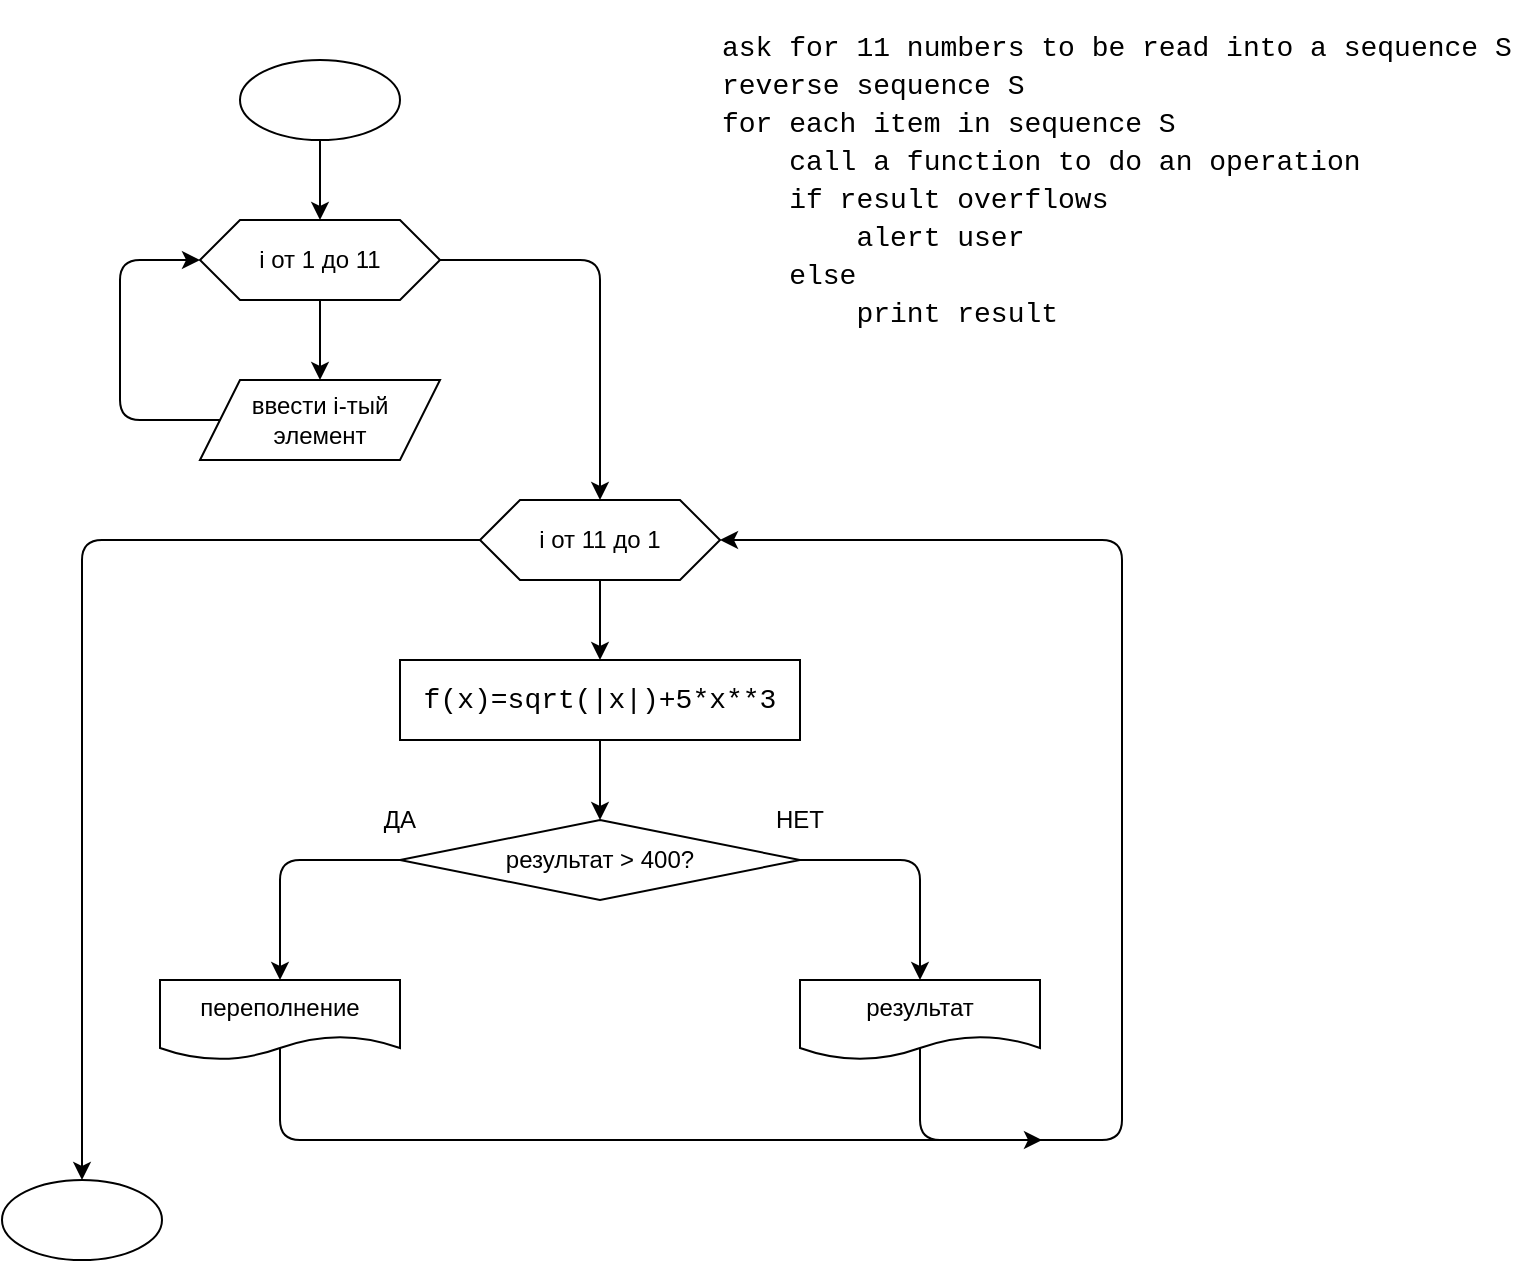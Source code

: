 <mxfile version="14.6.13" type="device"><diagram id="KFx2BRepjb7iHvAI_gD0" name="Страница 1"><mxGraphModel dx="1024" dy="632" grid="1" gridSize="10" guides="1" tooltips="1" connect="1" arrows="1" fold="1" page="1" pageScale="1" pageWidth="827" pageHeight="1169" math="0" shadow="0"><root><mxCell id="0"/><mxCell id="1" parent="0"/><mxCell id="w0CiTFQqrkXAQAb7KmKg-1" value="" style="ellipse;whiteSpace=wrap;html=1;" vertex="1" parent="1"><mxGeometry x="199" y="40" width="80" height="40" as="geometry"/></mxCell><mxCell id="w0CiTFQqrkXAQAb7KmKg-2" value="" style="endArrow=classic;html=1;exitX=0.5;exitY=1;exitDx=0;exitDy=0;" edge="1" parent="1" source="w0CiTFQqrkXAQAb7KmKg-1"><mxGeometry width="50" height="50" relative="1" as="geometry"><mxPoint x="309" y="350" as="sourcePoint"/><mxPoint x="239" y="120" as="targetPoint"/></mxGeometry></mxCell><mxCell id="w0CiTFQqrkXAQAb7KmKg-3" value="i от 1 до 11" style="shape=hexagon;perimeter=hexagonPerimeter2;whiteSpace=wrap;html=1;fixedSize=1;" vertex="1" parent="1"><mxGeometry x="179" y="120" width="120" height="40" as="geometry"/></mxCell><mxCell id="w0CiTFQqrkXAQAb7KmKg-4" value="ввести i-тый элемент" style="shape=parallelogram;perimeter=parallelogramPerimeter;whiteSpace=wrap;html=1;fixedSize=1;" vertex="1" parent="1"><mxGeometry x="179" y="200" width="120" height="40" as="geometry"/></mxCell><mxCell id="w0CiTFQqrkXAQAb7KmKg-5" value="" style="endArrow=classic;html=1;exitX=0.5;exitY=1;exitDx=0;exitDy=0;entryX=0.5;entryY=0;entryDx=0;entryDy=0;" edge="1" parent="1" source="w0CiTFQqrkXAQAb7KmKg-3" target="w0CiTFQqrkXAQAb7KmKg-4"><mxGeometry width="50" height="50" relative="1" as="geometry"><mxPoint x="419" y="200" as="sourcePoint"/><mxPoint x="469" y="150" as="targetPoint"/></mxGeometry></mxCell><mxCell id="w0CiTFQqrkXAQAb7KmKg-6" value="" style="endArrow=classic;html=1;exitX=0;exitY=0.5;exitDx=0;exitDy=0;entryX=0;entryY=0.5;entryDx=0;entryDy=0;" edge="1" parent="1" source="w0CiTFQqrkXAQAb7KmKg-4" target="w0CiTFQqrkXAQAb7KmKg-3"><mxGeometry width="50" height="50" relative="1" as="geometry"><mxPoint x="309" y="340" as="sourcePoint"/><mxPoint x="359" y="290" as="targetPoint"/><Array as="points"><mxPoint x="139" y="220"/><mxPoint x="139" y="140"/></Array></mxGeometry></mxCell><mxCell id="w0CiTFQqrkXAQAb7KmKg-7" value="i от 11 до 1" style="shape=hexagon;perimeter=hexagonPerimeter2;whiteSpace=wrap;html=1;fixedSize=1;" vertex="1" parent="1"><mxGeometry x="319" y="260" width="120" height="40" as="geometry"/></mxCell><mxCell id="w0CiTFQqrkXAQAb7KmKg-8" value="" style="endArrow=classic;html=1;exitX=1;exitY=0.5;exitDx=0;exitDy=0;entryX=0.5;entryY=0;entryDx=0;entryDy=0;" edge="1" parent="1" source="w0CiTFQqrkXAQAb7KmKg-3" target="w0CiTFQqrkXAQAb7KmKg-7"><mxGeometry width="50" height="50" relative="1" as="geometry"><mxPoint x="309" y="340" as="sourcePoint"/><mxPoint x="359" y="290" as="targetPoint"/><Array as="points"><mxPoint x="379" y="140"/></Array></mxGeometry></mxCell><mxCell id="w0CiTFQqrkXAQAb7KmKg-9" value="" style="endArrow=classic;html=1;exitX=0.5;exitY=1;exitDx=0;exitDy=0;" edge="1" parent="1" source="w0CiTFQqrkXAQAb7KmKg-7" target="w0CiTFQqrkXAQAb7KmKg-10"><mxGeometry width="50" height="50" relative="1" as="geometry"><mxPoint x="309" y="360" as="sourcePoint"/><mxPoint x="379" y="340" as="targetPoint"/></mxGeometry></mxCell><mxCell id="w0CiTFQqrkXAQAb7KmKg-10" value="&lt;div style=&quot;font-family: &amp;#34;consolas&amp;#34; , &amp;#34;courier new&amp;#34; , monospace ; font-size: 14px ; line-height: 19px&quot;&gt;f(x)=sqrt(|x|)+5*x**3&lt;/div&gt;" style="rounded=0;whiteSpace=wrap;html=1;" vertex="1" parent="1"><mxGeometry x="279" y="340" width="200" height="40" as="geometry"/></mxCell><mxCell id="w0CiTFQqrkXAQAb7KmKg-11" value="результат &amp;gt; 400?" style="rhombus;whiteSpace=wrap;html=1;" vertex="1" parent="1"><mxGeometry x="279" y="420" width="200" height="40" as="geometry"/></mxCell><mxCell id="w0CiTFQqrkXAQAb7KmKg-12" value="" style="endArrow=classic;html=1;exitX=0.5;exitY=1;exitDx=0;exitDy=0;entryX=0.5;entryY=0;entryDx=0;entryDy=0;" edge="1" parent="1" source="w0CiTFQqrkXAQAb7KmKg-10" target="w0CiTFQqrkXAQAb7KmKg-11"><mxGeometry width="50" height="50" relative="1" as="geometry"><mxPoint x="309" y="360" as="sourcePoint"/><mxPoint x="359" y="310" as="targetPoint"/></mxGeometry></mxCell><mxCell id="w0CiTFQqrkXAQAb7KmKg-13" value="ДА" style="text;html=1;strokeColor=none;fillColor=none;align=center;verticalAlign=middle;whiteSpace=wrap;rounded=0;" vertex="1" parent="1"><mxGeometry x="259" y="410" width="40" height="20" as="geometry"/></mxCell><mxCell id="w0CiTFQqrkXAQAb7KmKg-14" value="НЕТ" style="text;html=1;strokeColor=none;fillColor=none;align=center;verticalAlign=middle;whiteSpace=wrap;rounded=0;" vertex="1" parent="1"><mxGeometry x="459" y="410" width="40" height="20" as="geometry"/></mxCell><mxCell id="w0CiTFQqrkXAQAb7KmKg-16" value="" style="endArrow=classic;html=1;exitX=0;exitY=0.5;exitDx=0;exitDy=0;entryX=0.5;entryY=0;entryDx=0;entryDy=0;" edge="1" parent="1" source="w0CiTFQqrkXAQAb7KmKg-11" target="w0CiTFQqrkXAQAb7KmKg-15"><mxGeometry width="50" height="50" relative="1" as="geometry"><mxPoint x="309" y="360" as="sourcePoint"/><mxPoint x="359" y="310" as="targetPoint"/><Array as="points"><mxPoint x="219" y="440"/></Array></mxGeometry></mxCell><mxCell id="w0CiTFQqrkXAQAb7KmKg-18" value="" style="endArrow=classic;html=1;exitX=1;exitY=0.5;exitDx=0;exitDy=0;entryX=0.5;entryY=0;entryDx=0;entryDy=0;" edge="1" parent="1" source="w0CiTFQqrkXAQAb7KmKg-11" target="w0CiTFQqrkXAQAb7KmKg-17"><mxGeometry width="50" height="50" relative="1" as="geometry"><mxPoint x="309" y="360" as="sourcePoint"/><mxPoint x="359" y="310" as="targetPoint"/><Array as="points"><mxPoint x="539" y="440"/></Array></mxGeometry></mxCell><mxCell id="w0CiTFQqrkXAQAb7KmKg-19" value="&lt;div style=&quot;font-family: consolas, &amp;quot;courier new&amp;quot;, monospace; font-size: 14px; line-height: 19px;&quot;&gt;&lt;div&gt;&lt;span style=&quot;&quot;&gt;ask&amp;nbsp;for&amp;nbsp;11&amp;nbsp;numbers&amp;nbsp;to&amp;nbsp;be&amp;nbsp;read&amp;nbsp;into&amp;nbsp;a&amp;nbsp;sequence&amp;nbsp;S&amp;nbsp;&lt;/span&gt;&lt;/div&gt;&lt;div&gt;&lt;span style=&quot;&quot;&gt;reverse&amp;nbsp;sequence&amp;nbsp;S&amp;nbsp;&lt;/span&gt;&lt;/div&gt;&lt;div&gt;&lt;span style=&quot;&quot;&gt;for&amp;nbsp;each&amp;nbsp;item&amp;nbsp;in&amp;nbsp;sequence&amp;nbsp;S&amp;nbsp;&lt;/span&gt;&lt;/div&gt;&lt;div&gt;&lt;span style=&quot;&quot;&gt;&amp;nbsp;&amp;nbsp;&amp;nbsp;&amp;nbsp;call&amp;nbsp;a&amp;nbsp;function&amp;nbsp;to&amp;nbsp;do&amp;nbsp;an&amp;nbsp;operation&amp;nbsp;&lt;/span&gt;&lt;/div&gt;&lt;div&gt;&lt;span style=&quot;&quot;&gt;&amp;nbsp;&amp;nbsp;&amp;nbsp;&amp;nbsp;if&amp;nbsp;result&amp;nbsp;overflows&amp;nbsp;&lt;/span&gt;&lt;/div&gt;&lt;div&gt;&lt;span style=&quot;&quot;&gt;&amp;nbsp;&amp;nbsp;&amp;nbsp;&amp;nbsp;&amp;nbsp;&amp;nbsp;&amp;nbsp;&amp;nbsp;alert&amp;nbsp;user&amp;nbsp;&lt;/span&gt;&lt;/div&gt;&lt;div&gt;&lt;span style=&quot;&quot;&gt;&amp;nbsp;&amp;nbsp;&amp;nbsp;&amp;nbsp;else&amp;nbsp;&lt;/span&gt;&lt;/div&gt;&lt;div&gt;&lt;span style=&quot;&quot;&gt;&amp;nbsp;&amp;nbsp;&amp;nbsp;&amp;nbsp;&amp;nbsp;&amp;nbsp;&amp;nbsp;&amp;nbsp;print&amp;nbsp;result&lt;/span&gt;&lt;/div&gt;&lt;/div&gt;" style="text;html=1;strokeColor=none;fillColor=none;align=left;verticalAlign=middle;whiteSpace=wrap;rounded=0;labelBackgroundColor=none;" vertex="1" parent="1"><mxGeometry x="438" y="10" width="370" height="180" as="geometry"/></mxCell><mxCell id="w0CiTFQqrkXAQAb7KmKg-20" value="" style="endArrow=classic;html=1;fontColor=#000000;exitX=0.5;exitY=0;exitDx=0;exitDy=0;entryX=1;entryY=0.5;entryDx=0;entryDy=0;" edge="1" parent="1" source="w0CiTFQqrkXAQAb7KmKg-17" target="w0CiTFQqrkXAQAb7KmKg-7"><mxGeometry width="50" height="50" relative="1" as="geometry"><mxPoint x="390" y="400" as="sourcePoint"/><mxPoint x="440" y="350" as="targetPoint"/><Array as="points"><mxPoint x="539" y="580"/><mxPoint x="640" y="580"/><mxPoint x="640" y="280"/></Array></mxGeometry></mxCell><mxCell id="w0CiTFQqrkXAQAb7KmKg-17" value="результат" style="shape=document;whiteSpace=wrap;html=1;boundedLbl=1;" vertex="1" parent="1"><mxGeometry x="479" y="500" width="120" height="40" as="geometry"/></mxCell><mxCell id="w0CiTFQqrkXAQAb7KmKg-22" value="" style="endArrow=classic;html=1;fontColor=#000000;exitX=0.5;exitY=0;exitDx=0;exitDy=0;" edge="1" parent="1" source="w0CiTFQqrkXAQAb7KmKg-15"><mxGeometry width="50" height="50" relative="1" as="geometry"><mxPoint x="390" y="400" as="sourcePoint"/><mxPoint x="600" y="580" as="targetPoint"/><Array as="points"><mxPoint x="219" y="580"/></Array></mxGeometry></mxCell><mxCell id="w0CiTFQqrkXAQAb7KmKg-15" value="переполнение" style="shape=document;whiteSpace=wrap;html=1;boundedLbl=1;" vertex="1" parent="1"><mxGeometry x="159" y="500" width="120" height="40" as="geometry"/></mxCell><mxCell id="w0CiTFQqrkXAQAb7KmKg-23" value="" style="ellipse;whiteSpace=wrap;html=1;labelBackgroundColor=none;fontColor=#000000;align=left;" vertex="1" parent="1"><mxGeometry x="80" y="600" width="80" height="40" as="geometry"/></mxCell><mxCell id="w0CiTFQqrkXAQAb7KmKg-24" value="" style="endArrow=classic;html=1;fontColor=#000000;entryX=0.5;entryY=0;entryDx=0;entryDy=0;exitX=0;exitY=0.5;exitDx=0;exitDy=0;" edge="1" parent="1" source="w0CiTFQqrkXAQAb7KmKg-7" target="w0CiTFQqrkXAQAb7KmKg-23"><mxGeometry width="50" height="50" relative="1" as="geometry"><mxPoint x="310" y="280" as="sourcePoint"/><mxPoint x="440" y="350" as="targetPoint"/><Array as="points"><mxPoint x="120" y="280"/></Array></mxGeometry></mxCell></root></mxGraphModel></diagram></mxfile>